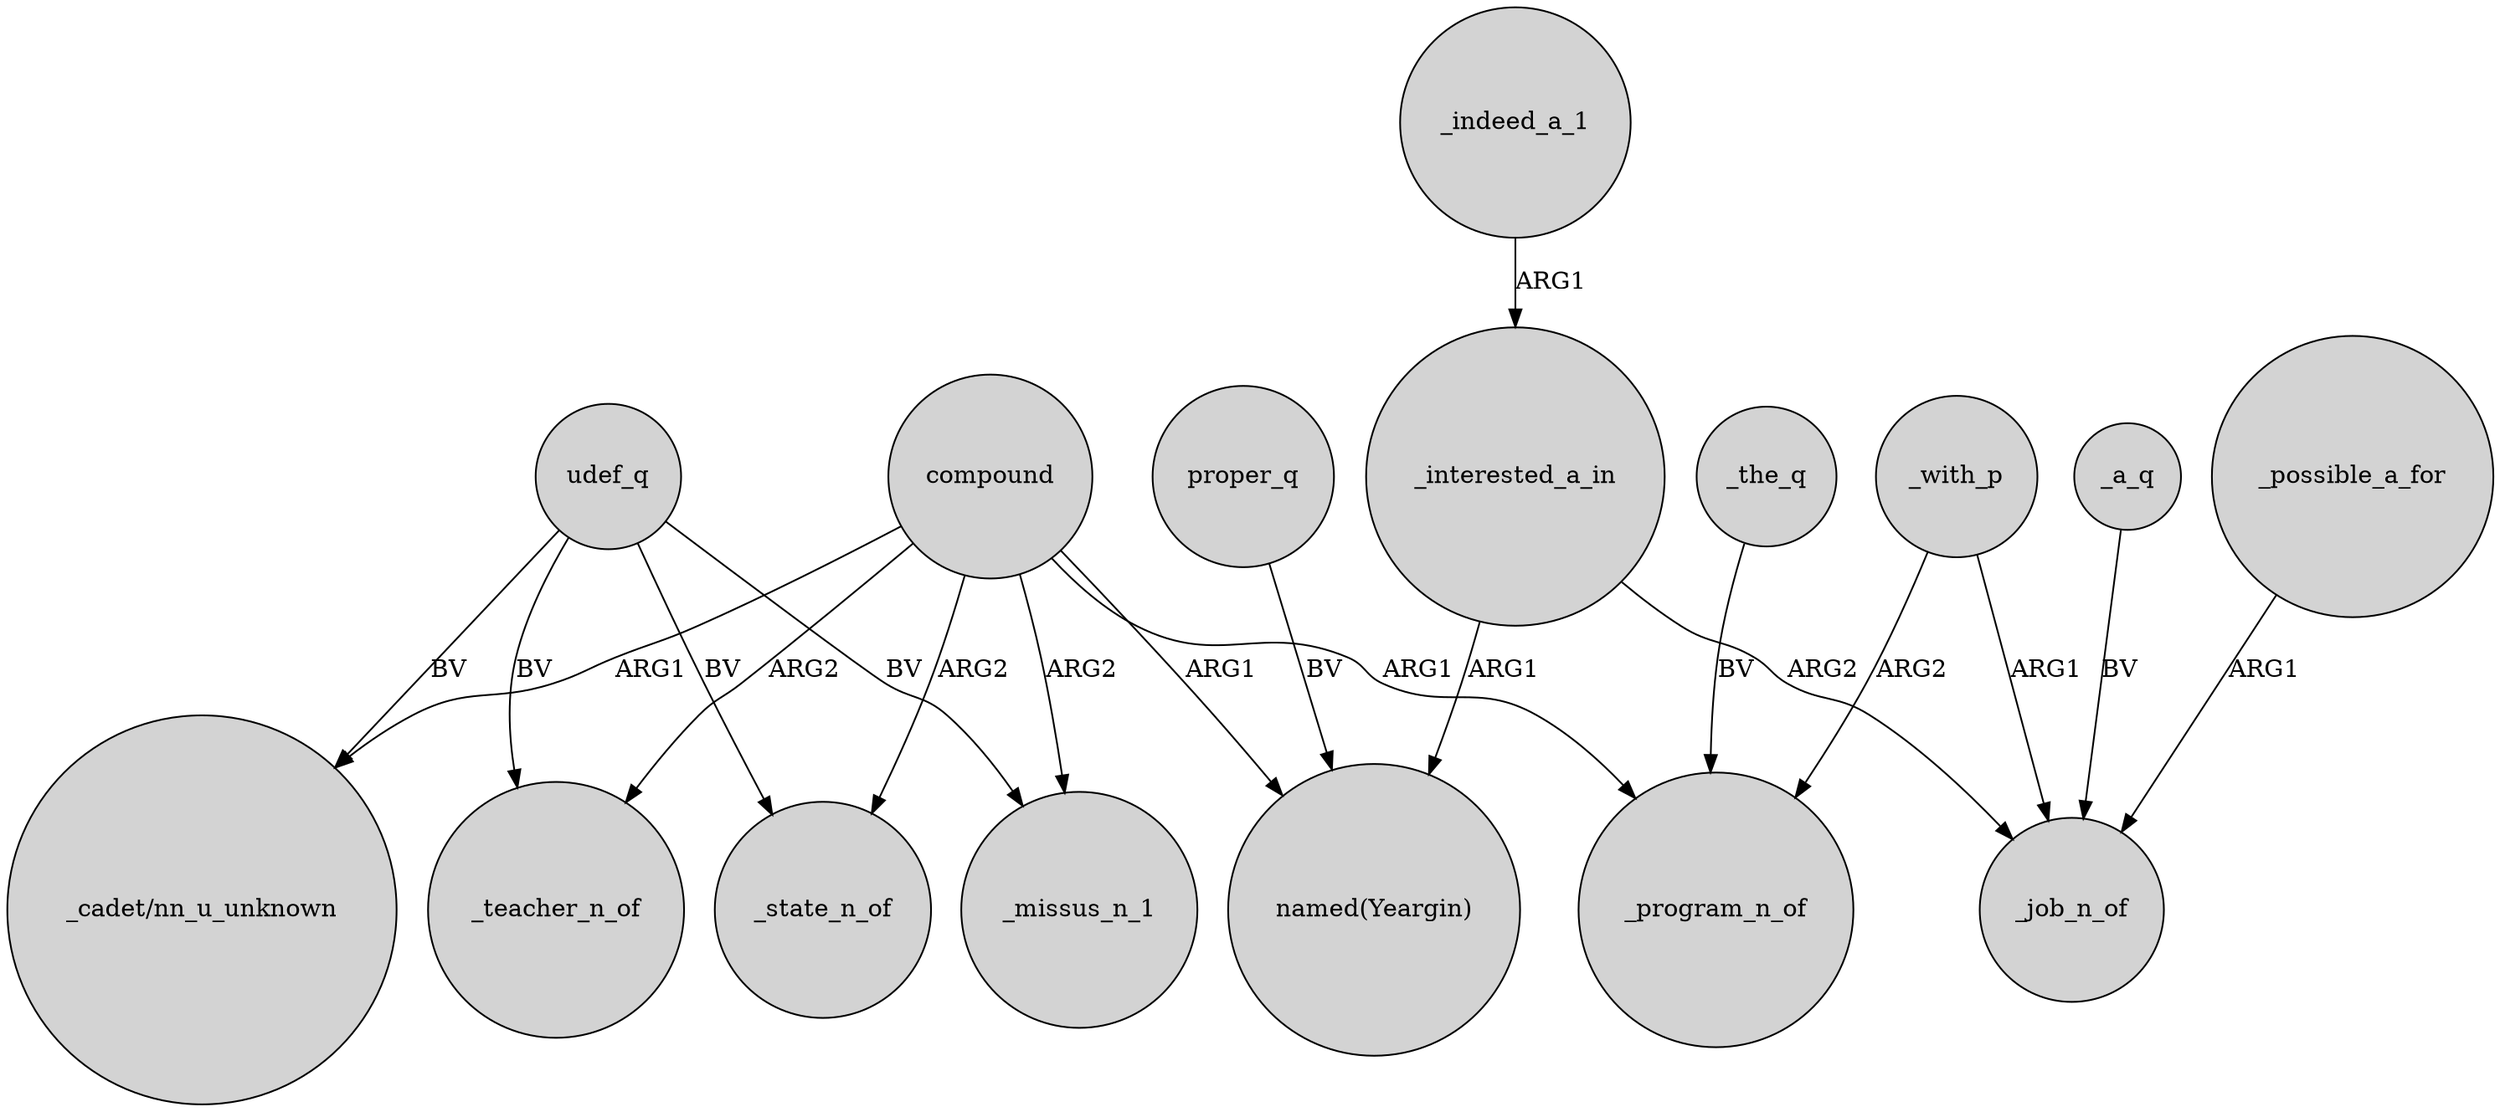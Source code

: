 digraph {
	node [shape=circle style=filled]
	_interested_a_in -> "named(Yeargin)" [label=ARG1]
	proper_q -> "named(Yeargin)" [label=BV]
	udef_q -> _state_n_of [label=BV]
	_a_q -> _job_n_of [label=BV]
	compound -> _missus_n_1 [label=ARG2]
	compound -> _state_n_of [label=ARG2]
	_with_p -> _program_n_of [label=ARG2]
	udef_q -> _teacher_n_of [label=BV]
	udef_q -> _missus_n_1 [label=BV]
	udef_q -> "_cadet/nn_u_unknown" [label=BV]
	_the_q -> _program_n_of [label=BV]
	_indeed_a_1 -> _interested_a_in [label=ARG1]
	_interested_a_in -> _job_n_of [label=ARG2]
	compound -> "_cadet/nn_u_unknown" [label=ARG1]
	compound -> "named(Yeargin)" [label=ARG1]
	compound -> _teacher_n_of [label=ARG2]
	compound -> _program_n_of [label=ARG1]
	_possible_a_for -> _job_n_of [label=ARG1]
	_with_p -> _job_n_of [label=ARG1]
}
